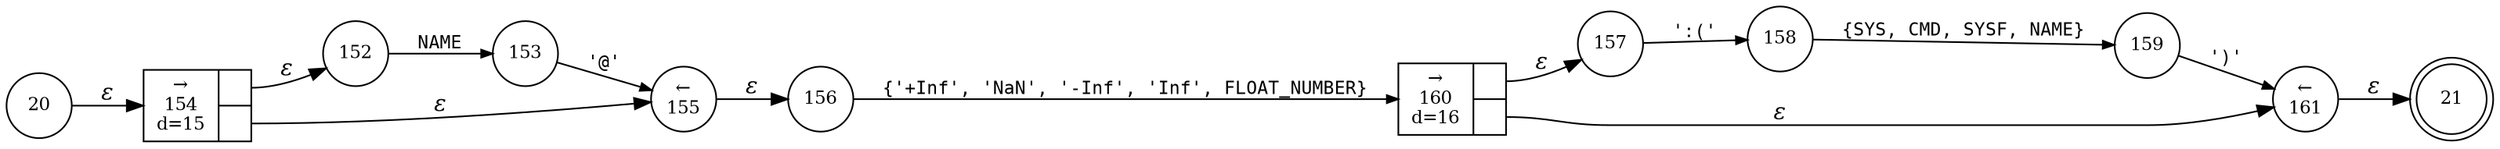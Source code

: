 digraph ATN {
rankdir=LR;
s21[fontsize=11, label="21", shape=doublecircle, fixedsize=true, width=.6];
s160[fontsize=11,label="{&rarr;\n160\nd=16|{<p0>|<p1>}}", shape=record, fixedsize=false, peripheries=1];
s161[fontsize=11,label="&larr;\n161", shape=circle, fixedsize=true, width=.55, peripheries=1];
s20[fontsize=11,label="20", shape=circle, fixedsize=true, width=.55, peripheries=1];
s152[fontsize=11,label="152", shape=circle, fixedsize=true, width=.55, peripheries=1];
s153[fontsize=11,label="153", shape=circle, fixedsize=true, width=.55, peripheries=1];
s154[fontsize=11,label="{&rarr;\n154\nd=15|{<p0>|<p1>}}", shape=record, fixedsize=false, peripheries=1];
s155[fontsize=11,label="&larr;\n155", shape=circle, fixedsize=true, width=.55, peripheries=1];
s156[fontsize=11,label="156", shape=circle, fixedsize=true, width=.55, peripheries=1];
s157[fontsize=11,label="157", shape=circle, fixedsize=true, width=.55, peripheries=1];
s158[fontsize=11,label="158", shape=circle, fixedsize=true, width=.55, peripheries=1];
s159[fontsize=11,label="159", shape=circle, fixedsize=true, width=.55, peripheries=1];
s20 -> s154 [fontname="Times-Italic", label="&epsilon;"];
s154:p0 -> s152 [fontname="Times-Italic", label="&epsilon;"];
s154:p1 -> s155 [fontname="Times-Italic", label="&epsilon;"];
s152 -> s153 [fontsize=11, fontname="Courier", arrowsize=.7, label = "NAME", arrowhead = normal];
s155 -> s156 [fontname="Times-Italic", label="&epsilon;"];
s153 -> s155 [fontsize=11, fontname="Courier", arrowsize=.7, label = "'@'", arrowhead = normal];
s156 -> s160 [fontsize=11, fontname="Courier", arrowsize=.7, label = "{'+Inf', 'NaN', '-Inf', 'Inf', FLOAT_NUMBER}", arrowhead = normal];
s160:p0 -> s157 [fontname="Times-Italic", label="&epsilon;"];
s160:p1 -> s161 [fontname="Times-Italic", label="&epsilon;"];
s157 -> s158 [fontsize=11, fontname="Courier", arrowsize=.7, label = "':('", arrowhead = normal];
s161 -> s21 [fontname="Times-Italic", label="&epsilon;"];
s158 -> s159 [fontsize=11, fontname="Courier", arrowsize=.7, label = "{SYS, CMD, SYSF, NAME}", arrowhead = normal];
s159 -> s161 [fontsize=11, fontname="Courier", arrowsize=.7, label = "')'", arrowhead = normal];
}